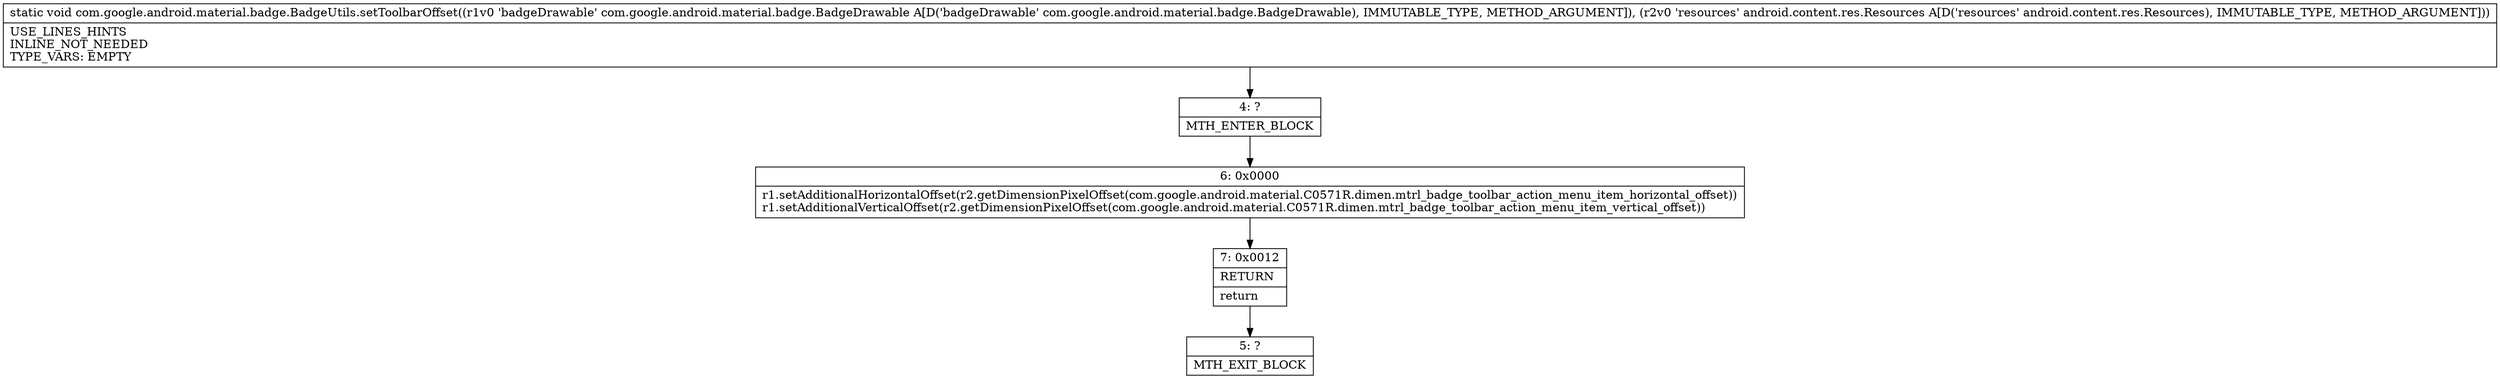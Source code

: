 digraph "CFG forcom.google.android.material.badge.BadgeUtils.setToolbarOffset(Lcom\/google\/android\/material\/badge\/BadgeDrawable;Landroid\/content\/res\/Resources;)V" {
Node_4 [shape=record,label="{4\:\ ?|MTH_ENTER_BLOCK\l}"];
Node_6 [shape=record,label="{6\:\ 0x0000|r1.setAdditionalHorizontalOffset(r2.getDimensionPixelOffset(com.google.android.material.C0571R.dimen.mtrl_badge_toolbar_action_menu_item_horizontal_offset))\lr1.setAdditionalVerticalOffset(r2.getDimensionPixelOffset(com.google.android.material.C0571R.dimen.mtrl_badge_toolbar_action_menu_item_vertical_offset))\l}"];
Node_7 [shape=record,label="{7\:\ 0x0012|RETURN\l|return\l}"];
Node_5 [shape=record,label="{5\:\ ?|MTH_EXIT_BLOCK\l}"];
MethodNode[shape=record,label="{static void com.google.android.material.badge.BadgeUtils.setToolbarOffset((r1v0 'badgeDrawable' com.google.android.material.badge.BadgeDrawable A[D('badgeDrawable' com.google.android.material.badge.BadgeDrawable), IMMUTABLE_TYPE, METHOD_ARGUMENT]), (r2v0 'resources' android.content.res.Resources A[D('resources' android.content.res.Resources), IMMUTABLE_TYPE, METHOD_ARGUMENT]))  | USE_LINES_HINTS\lINLINE_NOT_NEEDED\lTYPE_VARS: EMPTY\l}"];
MethodNode -> Node_4;Node_4 -> Node_6;
Node_6 -> Node_7;
Node_7 -> Node_5;
}

